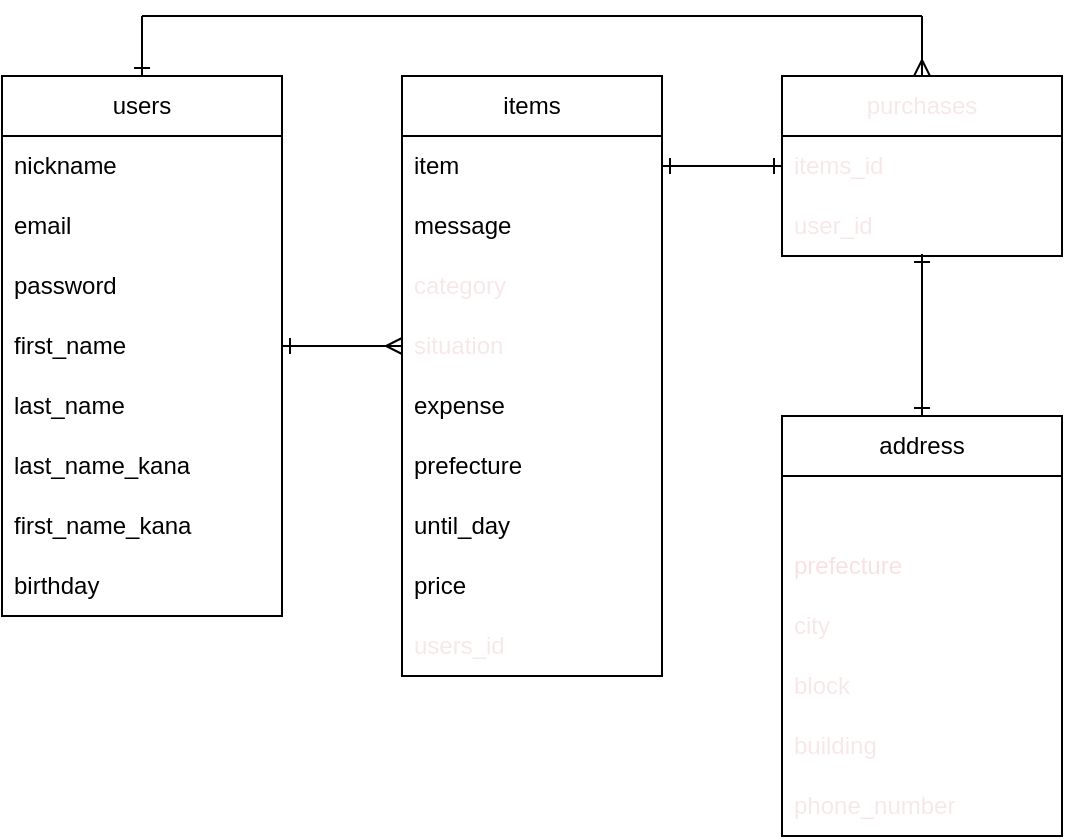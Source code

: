 <mxfile>
    <diagram id="_Zmcko26mX2sg1bPeKxe" name="ページ1">
        <mxGraphModel dx="576" dy="475" grid="1" gridSize="10" guides="1" tooltips="1" connect="1" arrows="1" fold="1" page="1" pageScale="1" pageWidth="827" pageHeight="1169" math="0" shadow="0">
            <root>
                <mxCell id="0"/>
                <mxCell id="1" parent="0"/>
                <mxCell id="70" style="edgeStyle=none;html=1;exitX=0.5;exitY=0;exitDx=0;exitDy=0;endArrow=none;endFill=0;startArrow=ERone;startFill=0;" edge="1" parent="1" source="2">
                    <mxGeometry relative="1" as="geometry">
                        <mxPoint x="90" y="80" as="targetPoint"/>
                    </mxGeometry>
                </mxCell>
                <object label="users" id="2">
                    <mxCell style="swimlane;fontStyle=0;childLayout=stackLayout;horizontal=1;startSize=30;horizontalStack=0;resizeParent=1;resizeParentMax=0;resizeLast=0;collapsible=1;marginBottom=0;whiteSpace=wrap;html=1;" parent="1" vertex="1">
                        <mxGeometry x="20" y="110" width="140" height="270" as="geometry">
                            <mxRectangle x="21" y="100" width="60" height="30" as="alternateBounds"/>
                        </mxGeometry>
                    </mxCell>
                </object>
                <mxCell id="3" value="nickname" style="text;strokeColor=none;fillColor=none;align=left;verticalAlign=middle;spacingLeft=4;spacingRight=4;overflow=hidden;points=[[0,0.5],[1,0.5]];portConstraint=eastwest;rotatable=0;whiteSpace=wrap;html=1;" parent="2" vertex="1">
                    <mxGeometry y="30" width="140" height="30" as="geometry"/>
                </mxCell>
                <mxCell id="4" value="email" style="text;strokeColor=none;fillColor=none;align=left;verticalAlign=middle;spacingLeft=4;spacingRight=4;overflow=hidden;points=[[0,0.5],[1,0.5]];portConstraint=eastwest;rotatable=0;whiteSpace=wrap;html=1;" parent="2" vertex="1">
                    <mxGeometry y="60" width="140" height="30" as="geometry"/>
                </mxCell>
                <mxCell id="5" value="password" style="text;strokeColor=none;fillColor=none;align=left;verticalAlign=middle;spacingLeft=4;spacingRight=4;overflow=hidden;points=[[0,0.5],[1,0.5]];portConstraint=eastwest;rotatable=0;whiteSpace=wrap;html=1;" parent="2" vertex="1">
                    <mxGeometry y="90" width="140" height="30" as="geometry"/>
                </mxCell>
                <mxCell id="62" value="first_name" style="text;strokeColor=none;fillColor=none;align=left;verticalAlign=middle;spacingLeft=4;spacingRight=4;overflow=hidden;points=[[0,0.5],[1,0.5]];portConstraint=eastwest;rotatable=0;whiteSpace=wrap;html=1;" vertex="1" parent="2">
                    <mxGeometry y="120" width="140" height="30" as="geometry"/>
                </mxCell>
                <mxCell id="61" value="last_name" style="text;strokeColor=none;fillColor=none;align=left;verticalAlign=middle;spacingLeft=4;spacingRight=4;overflow=hidden;points=[[0,0.5],[1,0.5]];portConstraint=eastwest;rotatable=0;whiteSpace=wrap;html=1;" vertex="1" parent="2">
                    <mxGeometry y="150" width="140" height="30" as="geometry"/>
                </mxCell>
                <mxCell id="63" value="last_name_kana" style="text;strokeColor=none;fillColor=none;align=left;verticalAlign=middle;spacingLeft=4;spacingRight=4;overflow=hidden;points=[[0,0.5],[1,0.5]];portConstraint=eastwest;rotatable=0;whiteSpace=wrap;html=1;" vertex="1" parent="2">
                    <mxGeometry y="180" width="140" height="30" as="geometry"/>
                </mxCell>
                <mxCell id="64" value="first_name_kana" style="text;strokeColor=none;fillColor=none;align=left;verticalAlign=middle;spacingLeft=4;spacingRight=4;overflow=hidden;points=[[0,0.5],[1,0.5]];portConstraint=eastwest;rotatable=0;whiteSpace=wrap;html=1;" vertex="1" parent="2">
                    <mxGeometry y="210" width="140" height="30" as="geometry"/>
                </mxCell>
                <mxCell id="65" value="birthday" style="text;strokeColor=none;fillColor=none;align=left;verticalAlign=middle;spacingLeft=4;spacingRight=4;overflow=hidden;points=[[0,0.5],[1,0.5]];portConstraint=eastwest;rotatable=0;whiteSpace=wrap;html=1;" vertex="1" parent="2">
                    <mxGeometry y="240" width="140" height="30" as="geometry"/>
                </mxCell>
                <mxCell id="7" value="items" style="swimlane;fontStyle=0;childLayout=stackLayout;horizontal=1;startSize=30;horizontalStack=0;resizeParent=1;resizeParentMax=0;resizeLast=0;collapsible=1;marginBottom=0;whiteSpace=wrap;html=1;" parent="1" vertex="1">
                    <mxGeometry x="220" y="110" width="130" height="300" as="geometry"/>
                </mxCell>
                <mxCell id="9" value="item" style="text;strokeColor=none;fillColor=none;align=left;verticalAlign=middle;spacingLeft=4;spacingRight=4;overflow=hidden;points=[[0,0.5],[1,0.5]];portConstraint=eastwest;rotatable=0;whiteSpace=wrap;html=1;fontStyle=0;labelBorderColor=none;" parent="7" vertex="1">
                    <mxGeometry y="30" width="130" height="30" as="geometry"/>
                </mxCell>
                <mxCell id="15" style="edgeStyle=none;html=1;exitX=0;exitY=0.5;exitDx=0;exitDy=0;entryX=0;entryY=0.5;entryDx=0;entryDy=0;endArrow=ERmany;endFill=0;startArrow=ERone;startFill=0;" parent="7" edge="1">
                    <mxGeometry relative="1" as="geometry">
                        <mxPoint y="75" as="sourcePoint"/>
                        <mxPoint y="75" as="targetPoint"/>
                    </mxGeometry>
                </mxCell>
                <mxCell id="6" value="message" style="text;strokeColor=none;fillColor=none;align=left;verticalAlign=middle;spacingLeft=4;spacingRight=4;overflow=hidden;points=[[0,0.5],[1,0.5]];portConstraint=eastwest;rotatable=0;whiteSpace=wrap;html=1;" parent="7" vertex="1">
                    <mxGeometry y="60" width="130" height="30" as="geometry"/>
                </mxCell>
                <mxCell id="52" value="category" style="text;strokeColor=none;fillColor=none;align=left;verticalAlign=middle;spacingLeft=4;spacingRight=4;overflow=hidden;points=[[0,0.5],[1,0.5]];portConstraint=eastwest;rotatable=0;whiteSpace=wrap;html=1;labelBorderColor=none;fontColor=#f7e8e8;" parent="7" vertex="1">
                    <mxGeometry y="90" width="130" height="30" as="geometry"/>
                </mxCell>
                <mxCell id="58" value="situation" style="text;strokeColor=none;fillColor=none;align=left;verticalAlign=middle;spacingLeft=4;spacingRight=4;overflow=hidden;points=[[0,0.5],[1,0.5]];portConstraint=eastwest;rotatable=0;whiteSpace=wrap;html=1;labelBorderColor=none;fontColor=#f7e8e8;" parent="7" vertex="1">
                    <mxGeometry y="120" width="130" height="30" as="geometry"/>
                </mxCell>
                <mxCell id="68" value="expense" style="text;strokeColor=none;fillColor=none;align=left;verticalAlign=middle;spacingLeft=4;spacingRight=4;overflow=hidden;points=[[0,0.5],[1,0.5]];portConstraint=eastwest;rotatable=0;whiteSpace=wrap;html=1;" vertex="1" parent="7">
                    <mxGeometry y="150" width="130" height="30" as="geometry"/>
                </mxCell>
                <mxCell id="67" value="prefecture" style="text;strokeColor=none;fillColor=none;align=left;verticalAlign=middle;spacingLeft=4;spacingRight=4;overflow=hidden;points=[[0,0.5],[1,0.5]];portConstraint=eastwest;rotatable=0;whiteSpace=wrap;html=1;" vertex="1" parent="7">
                    <mxGeometry y="180" width="130" height="30" as="geometry"/>
                </mxCell>
                <mxCell id="66" value="until_day" style="text;strokeColor=none;fillColor=none;align=left;verticalAlign=middle;spacingLeft=4;spacingRight=4;overflow=hidden;points=[[0,0.5],[1,0.5]];portConstraint=eastwest;rotatable=0;whiteSpace=wrap;html=1;" vertex="1" parent="7">
                    <mxGeometry y="210" width="130" height="30" as="geometry"/>
                </mxCell>
                <mxCell id="69" value="price" style="text;strokeColor=none;fillColor=none;align=left;verticalAlign=middle;spacingLeft=4;spacingRight=4;overflow=hidden;points=[[0,0.5],[1,0.5]];portConstraint=eastwest;rotatable=0;whiteSpace=wrap;html=1;" vertex="1" parent="7">
                    <mxGeometry y="240" width="130" height="30" as="geometry"/>
                </mxCell>
                <mxCell id="46" value="users_id" style="text;strokeColor=none;fillColor=none;align=left;verticalAlign=middle;spacingLeft=4;spacingRight=4;overflow=hidden;points=[[0,0.5],[1,0.5]];portConstraint=eastwest;rotatable=0;whiteSpace=wrap;html=1;labelBorderColor=none;fontColor=#f7e8e8;" parent="7" vertex="1">
                    <mxGeometry y="270" width="130" height="30" as="geometry"/>
                </mxCell>
                <mxCell id="78" style="edgeStyle=none;html=1;exitX=0.5;exitY=0;exitDx=0;exitDy=0;entryX=0.5;entryY=0.967;entryDx=0;entryDy=0;entryPerimeter=0;startArrow=ERone;startFill=0;endArrow=ERone;endFill=0;" edge="1" parent="1" source="11" target="38">
                    <mxGeometry relative="1" as="geometry"/>
                </mxCell>
                <mxCell id="11" value="address" style="swimlane;fontStyle=0;childLayout=stackLayout;horizontal=1;startSize=30;horizontalStack=0;resizeParent=1;resizeParentMax=0;resizeLast=0;collapsible=1;marginBottom=0;whiteSpace=wrap;html=1;" parent="1" vertex="1">
                    <mxGeometry x="410" y="280" width="140" height="210" as="geometry"/>
                </mxCell>
                <mxCell id="29" value="&lt;font color=&quot;#ffffff&quot;&gt;postcode&lt;/font&gt;" style="text;strokeColor=none;fillColor=none;align=left;verticalAlign=middle;spacingLeft=4;spacingRight=4;overflow=hidden;points=[[0,0.5],[1,0.5]];portConstraint=eastwest;rotatable=0;whiteSpace=wrap;html=1;labelBorderColor=none;fontColor=none;" parent="11" vertex="1">
                    <mxGeometry y="30" width="140" height="30" as="geometry"/>
                </mxCell>
                <mxCell id="28" value="&lt;font color=&quot;#f9e1e1&quot;&gt;prefecture&lt;/font&gt;" style="text;strokeColor=none;fillColor=none;align=left;verticalAlign=middle;spacingLeft=4;spacingRight=4;overflow=hidden;points=[[0,0.5],[1,0.5]];portConstraint=eastwest;rotatable=0;whiteSpace=wrap;html=1;labelBorderColor=none;fontColor=none;" parent="11" vertex="1">
                    <mxGeometry y="60" width="140" height="30" as="geometry"/>
                </mxCell>
                <mxCell id="33" value="city" style="text;strokeColor=none;fillColor=none;align=left;verticalAlign=middle;spacingLeft=4;spacingRight=4;overflow=hidden;points=[[0,0.5],[1,0.5]];portConstraint=eastwest;rotatable=0;whiteSpace=wrap;html=1;labelBorderColor=none;fontColor=#f7e8e8;" parent="11" vertex="1">
                    <mxGeometry y="90" width="140" height="30" as="geometry"/>
                </mxCell>
                <mxCell id="34" value="block" style="text;strokeColor=none;fillColor=none;align=left;verticalAlign=middle;spacingLeft=4;spacingRight=4;overflow=hidden;points=[[0,0.5],[1,0.5]];portConstraint=eastwest;rotatable=0;whiteSpace=wrap;html=1;labelBorderColor=none;fontColor=#f7e8e8;" parent="11" vertex="1">
                    <mxGeometry y="120" width="140" height="30" as="geometry"/>
                </mxCell>
                <mxCell id="35" value="building" style="text;strokeColor=none;fillColor=none;align=left;verticalAlign=middle;spacingLeft=4;spacingRight=4;overflow=hidden;points=[[0,0.5],[1,0.5]];portConstraint=eastwest;rotatable=0;whiteSpace=wrap;html=1;labelBorderColor=none;fontColor=#f7e8e8;" parent="11" vertex="1">
                    <mxGeometry y="150" width="140" height="30" as="geometry"/>
                </mxCell>
                <mxCell id="36" value="phone_number" style="text;strokeColor=none;fillColor=none;align=left;verticalAlign=middle;spacingLeft=4;spacingRight=4;overflow=hidden;points=[[0,0.5],[1,0.5]];portConstraint=eastwest;rotatable=0;whiteSpace=wrap;html=1;labelBorderColor=none;fontColor=#f7e8e8;" parent="11" vertex="1">
                    <mxGeometry y="180" width="140" height="30" as="geometry"/>
                </mxCell>
                <mxCell id="16" style="edgeStyle=none;html=1;entryX=0;entryY=0.5;entryDx=0;entryDy=0;startArrow=ERone;startFill=0;endArrow=ERone;endFill=0;" parent="1" edge="1">
                    <mxGeometry relative="1" as="geometry">
                        <mxPoint x="450" y="145" as="sourcePoint"/>
                        <mxPoint x="450" y="145" as="targetPoint"/>
                    </mxGeometry>
                </mxCell>
                <mxCell id="72" style="edgeStyle=none;html=1;exitX=0.5;exitY=0;exitDx=0;exitDy=0;endArrow=none;endFill=0;startArrow=ERmany;startFill=0;" edge="1" parent="1" source="37">
                    <mxGeometry relative="1" as="geometry">
                        <mxPoint x="480" y="80" as="targetPoint"/>
                    </mxGeometry>
                </mxCell>
                <mxCell id="37" value="purchases" style="swimlane;fontStyle=0;childLayout=stackLayout;horizontal=1;startSize=30;horizontalStack=0;resizeParent=1;resizeParentMax=0;resizeLast=0;collapsible=1;marginBottom=0;whiteSpace=wrap;html=1;labelBorderColor=none;fontColor=#f7e8e8;" parent="1" vertex="1">
                    <mxGeometry x="410" y="110" width="140" height="90" as="geometry"/>
                </mxCell>
                <mxCell id="39" value="items_id" style="text;strokeColor=none;fillColor=none;align=left;verticalAlign=middle;spacingLeft=4;spacingRight=4;overflow=hidden;points=[[0,0.5],[1,0.5]];portConstraint=eastwest;rotatable=0;whiteSpace=wrap;html=1;labelBorderColor=none;fontColor=#f7e8e8;" parent="37" vertex="1">
                    <mxGeometry y="30" width="140" height="30" as="geometry"/>
                </mxCell>
                <mxCell id="38" value="user_id" style="text;strokeColor=none;fillColor=none;align=left;verticalAlign=middle;spacingLeft=4;spacingRight=4;overflow=hidden;points=[[0,0.5],[1,0.5]];portConstraint=eastwest;rotatable=0;whiteSpace=wrap;html=1;labelBorderColor=none;fontColor=#f7e8e8;" parent="37" vertex="1">
                    <mxGeometry y="60" width="140" height="30" as="geometry"/>
                </mxCell>
                <mxCell id="73" value="" style="endArrow=none;html=1;" edge="1" parent="1">
                    <mxGeometry width="50" height="50" relative="1" as="geometry">
                        <mxPoint x="90" y="80" as="sourcePoint"/>
                        <mxPoint x="480" y="80" as="targetPoint"/>
                    </mxGeometry>
                </mxCell>
                <mxCell id="74" style="edgeStyle=none;html=1;exitX=1;exitY=0.5;exitDx=0;exitDy=0;entryX=0;entryY=0.5;entryDx=0;entryDy=0;startArrow=ERone;startFill=0;endArrow=ERmany;endFill=0;" edge="1" parent="1" source="62" target="58">
                    <mxGeometry relative="1" as="geometry"/>
                </mxCell>
                <mxCell id="75" style="edgeStyle=none;html=1;exitX=0;exitY=0.5;exitDx=0;exitDy=0;entryX=1;entryY=0.5;entryDx=0;entryDy=0;startArrow=ERone;startFill=0;endArrow=ERone;endFill=0;" edge="1" parent="1" source="39" target="9">
                    <mxGeometry relative="1" as="geometry"/>
                </mxCell>
            </root>
        </mxGraphModel>
    </diagram>
</mxfile>
